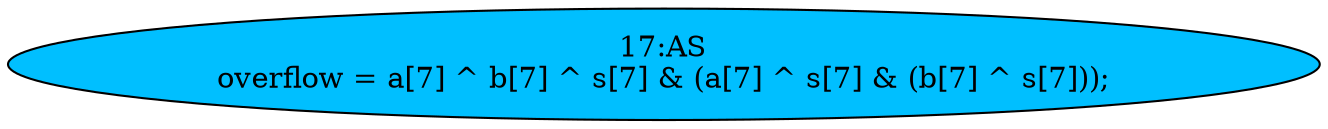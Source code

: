 strict digraph "" {
	node [label="\N"];
	"17:AS"	[ast="<pyverilog.vparser.ast.Assign object at 0x7f3abdb18310>",
		def_var="['overflow']",
		fillcolor=deepskyblue,
		label="17:AS
overflow = a[7] ^ b[7] ^ s[7] & (a[7] ^ s[7] & (b[7] ^ s[7]));",
		statements="[]",
		style=filled,
		typ=Assign,
		use_var="['a', 'b', 's', 'a', 's', 'b', 's']"];
}
